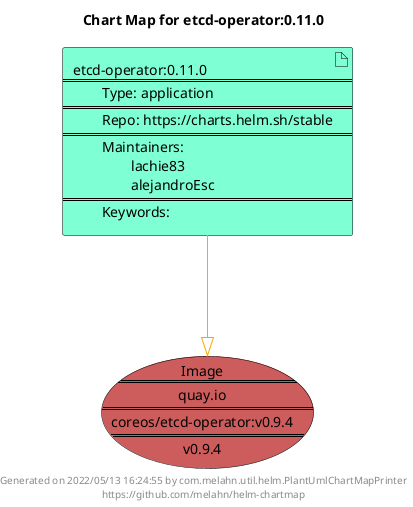 @startuml
skinparam linetype ortho
skinparam backgroundColor white
skinparam usecaseBorderColor black
skinparam usecaseArrowColor LightSlateGray
skinparam artifactBorderColor black
skinparam artifactArrowColor LightSlateGray

title Chart Map for etcd-operator:0.11.0

'There is one referenced Helm Chart
artifact "etcd-operator:0.11.0\n====\n\tType: application\n====\n\tRepo: https://charts.helm.sh/stable\n====\n\tMaintainers: \n\t\tlachie83\n\t\talejandroEsc\n====\n\tKeywords: " as etcd_operator_0_11_0 #Aquamarine

'There is one referenced Docker Image
usecase "Image\n====\nquay.io\n====\ncoreos/etcd-operator:v0.9.4\n====\nv0.9.4" as quay_io_coreos_etcd_operator_v0_9_4 #IndianRed

'Chart Dependencies
etcd_operator_0_11_0--[#orange]-|>quay_io_coreos_etcd_operator_v0_9_4

center footer Generated on 2022/05/13 16:24:55 by com.melahn.util.helm.PlantUmlChartMapPrinter\nhttps://github.com/melahn/helm-chartmap
@enduml
